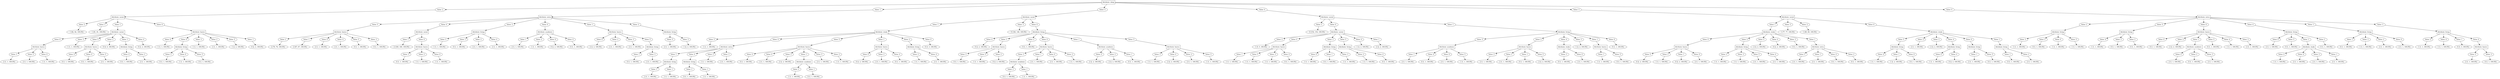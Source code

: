 digraph {
	graph [rankdir=TB]
	4490405840 [label="Attribute: sleep" fillcolor=white shape=rectangle style=filled]
	"\"4490405840_2\"" [label="Value: 2" fillcolor=white shape=oval style=filled]
	4490405840 -> "\"4490405840_2\""
	"\"4490405840_2\"" -> 4491620496
	4491620496 [label="Attribute: social" fillcolor=white shape=rectangle style=filled]
	"\"4491620496_2\"" [label="Value: 2" fillcolor=white shape=oval style=filled]
	4491620496 -> "\"4491620496_2\""
	"\"4491620496_2\"" -> 4491160848
	4491160848 [label="1 (82, 82, 100.0%)" fillcolor=white shape=oval style=filled]
	"\"4491620496_3\"" [label="Value: 3" fillcolor=white shape=oval style=filled]
	4491620496 -> "\"4491620496_3\""
	"\"4491620496_3\"" -> 4491154512
	4491154512 [label="1 (81, 81, 100.0%)" fillcolor=white shape=oval style=filled]
	"\"4491620496_1\"" [label="Value: 1" fillcolor=white shape=oval style=filled]
	4491620496 -> "\"4491620496_1\""
	"\"4491620496_1\"" -> 4491159440
	4491159440 [label="Attribute: career" fillcolor=white shape=rectangle style=filled]
	"\"4491159440_0\"" [label="Value: 0" fillcolor=white shape=oval style=filled]
	4491159440 -> "\"4491159440_0\""
	"\"4491159440_0\"" -> 4491165520
	4491165520 [label="Attribute: basics" fillcolor=white shape=rectangle style=filled]
	"\"4491165520_3\"" [label="Value: 3" fillcolor=white shape=oval style=filled]
	4491165520 -> "\"4491165520_3\""
	"\"4491165520_3\"" -> 4491162384
	4491162384 [label="2 (1, 1, 100.0%)" fillcolor=white shape=oval style=filled]
	"\"4491165520_5\"" [label="Value: 5" fillcolor=white shape=oval style=filled]
	4491165520 -> "\"4491165520_5\""
	"\"4491165520_5\"" -> 4491163600
	4491163600 [label="2 (1, 1, 100.0%)" fillcolor=white shape=oval style=filled]
	"\"4491165520_0\"" [label="Value: 0" fillcolor=white shape=oval style=filled]
	4491165520 -> "\"4491165520_0\""
	"\"4491165520_0\"" -> 4491152784
	4491152784 [label="1 (1, 1, 100.0%)" fillcolor=white shape=oval style=filled]
	"\"4491159440_3\"" [label="Value: 3" fillcolor=white shape=oval style=filled]
	4491159440 -> "\"4491159440_3\""
	"\"4491159440_3\"" -> 4491158736
	4491158736 [label="1 (1, 1, 100.0%)" fillcolor=white shape=oval style=filled]
	"\"4491159440_5\"" [label="Value: 5" fillcolor=white shape=oval style=filled]
	4491159440 -> "\"4491159440_5\""
	"\"4491159440_5\"" -> 4491156560
	4491156560 [label="Attribute: basics" fillcolor=white shape=rectangle style=filled]
	"\"4491156560_4\"" [label="Value: 4" fillcolor=white shape=oval style=filled]
	4491156560 -> "\"4491156560_4\""
	"\"4491156560_4\"" -> 4491149392
	4491149392 [label="0 (1, 1, 100.0%)" fillcolor=white shape=oval style=filled]
	"\"4491156560_0\"" [label="Value: 0" fillcolor=white shape=oval style=filled]
	4491156560 -> "\"4491156560_0\""
	"\"4491156560_0\"" -> 4491158160
	4491158160 [label="0 (1, 1, 100.0%)" fillcolor=white shape=oval style=filled]
	"\"4491156560_5\"" [label="Value: 5" fillcolor=white shape=oval style=filled]
	4491156560 -> "\"4491156560_5\""
	"\"4491156560_5\"" -> 4491164432
	4491164432 [label="2 (1, 1, 100.0%)" fillcolor=white shape=oval style=filled]
	"\"4491159440_2\"" [label="Value: 2" fillcolor=white shape=oval style=filled]
	4491159440 -> "\"4491159440_2\""
	"\"4491159440_2\"" -> 4491155536
	4491155536 [label="0 (4, 4, 100.0%)" fillcolor=white shape=oval style=filled]
	"\"4491159440_1\"" [label="Value: 1" fillcolor=white shape=oval style=filled]
	4491159440 -> "\"4491159440_1\""
	"\"4491159440_1\"" -> 4491158608
	4491158608 [label="Attribute: living" fillcolor=white shape=rectangle style=filled]
	"\"4491158608_4\"" [label="Value: 4" fillcolor=white shape=oval style=filled]
	4491158608 -> "\"4491158608_4\""
	"\"4491158608_4\"" -> 4491149968
	4491149968 [label="0 (1, 1, 100.0%)" fillcolor=white shape=oval style=filled]
	"\"4491158608_2\"" [label="Value: 2" fillcolor=white shape=oval style=filled]
	4491158608 -> "\"4491158608_2\""
	"\"4491158608_2\"" -> 4491156496
	4491156496 [label="2 (1, 1, 100.0%)" fillcolor=white shape=oval style=filled]
	"\"4491159440_4\"" [label="Value: 4" fillcolor=white shape=oval style=filled]
	4491159440 -> "\"4491159440_4\""
	"\"4491159440_4\"" -> 4491162640
	4491162640 [label="0 (2, 2, 100.0%)" fillcolor=white shape=oval style=filled]
	"\"4491620496_0\"" [label="Value: 0" fillcolor=white shape=oval style=filled]
	4491620496 -> "\"4491620496_0\""
	"\"4491620496_0\"" -> 4491151440
	4491151440 [label="Attribute: basics" fillcolor=white shape=rectangle style=filled]
	"\"4491151440_4\"" [label="Value: 4" fillcolor=white shape=oval style=filled]
	4491151440 -> "\"4491151440_4\""
	"\"4491151440_4\"" -> 4491151312
	4491151312 [label="1 (1, 1, 100.0%)" fillcolor=white shape=oval style=filled]
	"\"4491151440_0\"" [label="Value: 0" fillcolor=white shape=oval style=filled]
	4491151440 -> "\"4491151440_0\""
	"\"4491151440_0\"" -> 4491160464
	4491160464 [label="Attribute: living" fillcolor=white shape=rectangle style=filled]
	"\"4491160464_3\"" [label="Value: 3" fillcolor=white shape=oval style=filled]
	4491160464 -> "\"4491160464_3\""
	"\"4491160464_3\"" -> 4491157840
	4491157840 [label="0 (1, 1, 100.0%)" fillcolor=white shape=oval style=filled]
	"\"4491160464_0\"" [label="Value: 0" fillcolor=white shape=oval style=filled]
	4491160464 -> "\"4491160464_0\""
	"\"4491160464_0\"" -> 4491162960
	4491162960 [label="1 (1, 1, 100.0%)" fillcolor=white shape=oval style=filled]
	"\"4491160464_5\"" [label="Value: 5" fillcolor=white shape=oval style=filled]
	4491160464 -> "\"4491160464_5\""
	"\"4491160464_5\"" -> 4491159504
	4491159504 [label="0 (1, 1, 100.0%)" fillcolor=white shape=oval style=filled]
	"\"4491151440_3\"" [label="Value: 3" fillcolor=white shape=oval style=filled]
	4491151440 -> "\"4491151440_3\""
	"\"4491151440_3\"" -> 4491159824
	4491159824 [label="1 (1, 1, 100.0%)" fillcolor=white shape=oval style=filled]
	"\"4491151440_2\"" [label="Value: 2" fillcolor=white shape=oval style=filled]
	4491151440 -> "\"4491151440_2\""
	"\"4491151440_2\"" -> 4491162768
	4491162768 [label="2 (1, 1, 100.0%)" fillcolor=white shape=oval style=filled]
	"\"4491151440_5\"" [label="Value: 5" fillcolor=white shape=oval style=filled]
	4491151440 -> "\"4491151440_5\""
	"\"4491151440_5\"" -> 4491149776
	4491149776 [label="1 (2, 2, 100.0%)" fillcolor=white shape=oval style=filled]
	"\"4491151440_1\"" [label="Value: 1" fillcolor=white shape=oval style=filled]
	4491151440 -> "\"4491151440_1\""
	"\"4491151440_1\"" -> 4491154832
	4491154832 [label="0 (2, 2, 100.0%)" fillcolor=white shape=oval style=filled]
	"\"4490405840_1\"" [label="Value: 1" fillcolor=white shape=oval style=filled]
	4490405840 -> "\"4490405840_1\""
	"\"4490405840_1\"" -> 4491159056
	4491159056 [label="Attribute: extra" fillcolor=white shape=rectangle style=filled]
	"\"4491159056_5\"" [label="Value: 5" fillcolor=white shape=oval style=filled]
	4491159056 -> "\"4491159056_5\""
	"\"4491159056_5\"" -> 4492020304
	4492020304 [label="Attribute: basics" fillcolor=white shape=rectangle style=filled]
	"\"4492020304_2\"" [label="Value: 2" fillcolor=white shape=oval style=filled]
	4492020304 -> "\"4492020304_2\""
	"\"4492020304_2\"" -> 4492023056
	4492023056 [label="2 (76, 76, 100.0%)" fillcolor=white shape=oval style=filled]
	"\"4492020304_1\"" [label="Value: 1" fillcolor=white shape=oval style=filled]
	4492020304 -> "\"4492020304_1\""
	"\"4492020304_1\"" -> 4492020752
	4492020752 [label="2 (67, 67, 100.0%)" fillcolor=white shape=oval style=filled]
	"\"4492020304_0\"" [label="Value: 0" fillcolor=white shape=oval style=filled]
	4492020304 -> "\"4492020304_0\""
	"\"4492020304_0\"" -> 4492029520
	4492029520 [label="2 (1, 1, 100.0%)" fillcolor=white shape=oval style=filled]
	"\"4492020304_4\"" [label="Value: 4" fillcolor=white shape=oval style=filled]
	4492020304 -> "\"4492020304_4\""
	"\"4492020304_4\"" -> 4492032720
	4492032720 [label="2 (1, 1, 100.0%)" fillcolor=white shape=oval style=filled]
	"\"4492020304_5\"" [label="Value: 5" fillcolor=white shape=oval style=filled]
	4492020304 -> "\"4492020304_5\""
	"\"4492020304_5\"" -> 4492026576
	4492026576 [label="0 (1, 1, 100.0%)" fillcolor=white shape=oval style=filled]
	"\"4492020304_3\"" [label="Value: 3" fillcolor=white shape=oval style=filled]
	4492020304 -> "\"4492020304_3\""
	"\"4492020304_3\"" -> 4492018064
	4492018064 [label="0 (1, 1, 100.0%)" fillcolor=white shape=oval style=filled]
	"\"4491159056_4\"" [label="Value: 4" fillcolor=white shape=oval style=filled]
	4491159056 -> "\"4491159056_4\""
	"\"4491159056_4\"" -> 4489958288
	4489958288 [label="Attribute: social" fillcolor=white shape=rectangle style=filled]
	"\"4489958288_1\"" [label="Value: 1" fillcolor=white shape=oval style=filled]
	4489958288 -> "\"4489958288_1\""
	"\"4489958288_1\"" -> 4489964432
	4489964432 [label="2 (160, 160, 100.0%)" fillcolor=white shape=oval style=filled]
	"\"4489958288_0\"" [label="Value: 0" fillcolor=white shape=oval style=filled]
	4489958288 -> "\"4489958288_0\""
	"\"4489958288_0\"" -> 4489966800
	4489966800 [label="Attribute: basics" fillcolor=white shape=rectangle style=filled]
	"\"4489966800_3\"" [label="Value: 3" fillcolor=white shape=oval style=filled]
	4489966800 -> "\"4489966800_3\""
	"\"4489966800_3\"" -> 4489968080
	4489968080 [label="0 (1, 1, 100.0%)" fillcolor=white shape=oval style=filled]
	"\"4489966800_2\"" [label="Value: 2" fillcolor=white shape=oval style=filled]
	4489966800 -> "\"4489966800_2\""
	"\"4489966800_2\"" -> 4489954576
	4489954576 [label="1 (1, 1, 100.0%)" fillcolor=white shape=oval style=filled]
	"\"4489966800_0\"" [label="Value: 0" fillcolor=white shape=oval style=filled]
	4489966800 -> "\"4489966800_0\""
	"\"4489966800_0\"" -> 4489965520
	4489965520 [label="1 (1, 1, 100.0%)" fillcolor=white shape=oval style=filled]
	"\"4491159056_3\"" [label="Value: 3" fillcolor=white shape=oval style=filled]
	4491159056 -> "\"4491159056_3\""
	"\"4491159056_3\"" -> 4491153296
	4491153296 [label="Attribute: living" fillcolor=white shape=rectangle style=filled]
	"\"4491153296_5\"" [label="Value: 5" fillcolor=white shape=oval style=filled]
	4491153296 -> "\"4491153296_5\""
	"\"4491153296_5\"" -> 4491150736
	4491150736 [label="1 (1, 1, 100.0%)" fillcolor=white shape=oval style=filled]
	"\"4491153296_1\"" [label="Value: 1" fillcolor=white shape=oval style=filled]
	4491153296 -> "\"4491153296_1\""
	"\"4491153296_1\"" -> 4491156304
	4491156304 [label="0 (1, 1, 100.0%)" fillcolor=white shape=oval style=filled]
	"\"4491153296_2\"" [label="Value: 2" fillcolor=white shape=oval style=filled]
	4491153296 -> "\"4491153296_2\""
	"\"4491153296_2\"" -> 4491157968
	4491157968 [label="2 (1, 1, 100.0%)" fillcolor=white shape=oval style=filled]
	"\"4491153296_4\"" [label="Value: 4" fillcolor=white shape=oval style=filled]
	4491153296 -> "\"4491153296_4\""
	"\"4491153296_4\"" -> 4491162512
	4491162512 [label="2 (1, 1, 100.0%)" fillcolor=white shape=oval style=filled]
	"\"4491159056_0\"" [label="Value: 0" fillcolor=white shape=oval style=filled]
	4491159056 -> "\"4491159056_0\""
	"\"4491159056_0\"" -> 4491158480
	4491158480 [label="Attribute: academic" fillcolor=white shape=rectangle style=filled]
	"\"4491158480_1\"" [label="Value: 1" fillcolor=white shape=oval style=filled]
	4491158480 -> "\"4491158480_1\""
	"\"4491158480_1\"" -> 4491154704
	4491154704 [label="2 (1, 1, 100.0%)" fillcolor=white shape=oval style=filled]
	"\"4491158480_2\"" [label="Value: 2" fillcolor=white shape=oval style=filled]
	4491158480 -> "\"4491158480_2\""
	"\"4491158480_2\"" -> 4491152080
	4491152080 [label="1 (1, 1, 100.0%)" fillcolor=white shape=oval style=filled]
	"\"4491158480_0\"" [label="Value: 0" fillcolor=white shape=oval style=filled]
	4491158480 -> "\"4491158480_0\""
	"\"4491158480_0\"" -> 4491165072
	4491165072 [label="0 (2, 2, 100.0%)" fillcolor=white shape=oval style=filled]
	"\"4491158480_4\"" [label="Value: 4" fillcolor=white shape=oval style=filled]
	4491158480 -> "\"4491158480_4\""
	"\"4491158480_4\"" -> 4491163984
	4491163984 [label="0 (1, 1, 100.0%)" fillcolor=white shape=oval style=filled]
	"\"4491159056_1\"" [label="Value: 1" fillcolor=white shape=oval style=filled]
	4491159056 -> "\"4491159056_1\""
	"\"4491159056_1\"" -> 4491163408
	4491163408 [label="Attribute: basics" fillcolor=white shape=rectangle style=filled]
	"\"4491163408_0\"" [label="Value: 0" fillcolor=white shape=oval style=filled]
	4491163408 -> "\"4491163408_0\""
	"\"4491163408_0\"" -> 4491160720
	4491160720 [label="2 (2, 2, 100.0%)" fillcolor=white shape=oval style=filled]
	"\"4491163408_2\"" [label="Value: 2" fillcolor=white shape=oval style=filled]
	4491163408 -> "\"4491163408_2\""
	"\"4491163408_2\"" -> 4491156944
	4491156944 [label="2 (1, 1, 100.0%)" fillcolor=white shape=oval style=filled]
	"\"4491163408_3\"" [label="Value: 3" fillcolor=white shape=oval style=filled]
	4491163408 -> "\"4491163408_3\""
	"\"4491163408_3\"" -> 4491151952
	4491151952 [label="2 (1, 1, 100.0%)" fillcolor=white shape=oval style=filled]
	"\"4491163408_5\"" [label="Value: 5" fillcolor=white shape=oval style=filled]
	4491163408 -> "\"4491163408_5\""
	"\"4491163408_5\"" -> 4491153808
	4491153808 [label="Attribute: living" fillcolor=white shape=rectangle style=filled]
	"\"4491153808_1\"" [label="Value: 1" fillcolor=white shape=oval style=filled]
	4491153808 -> "\"4491153808_1\""
	"\"4491153808_1\"" -> 4491157712
	4491157712 [label="0 (1, 1, 100.0%)" fillcolor=white shape=oval style=filled]
	"\"4491153808_3\"" [label="Value: 3" fillcolor=white shape=oval style=filled]
	4491153808 -> "\"4491153808_3\""
	"\"4491153808_3\"" -> 4491162896
	4491162896 [label="2 (1, 1, 100.0%)" fillcolor=white shape=oval style=filled]
	"\"4491159056_2\"" [label="Value: 2" fillcolor=white shape=oval style=filled]
	4491159056 -> "\"4491159056_2\""
	"\"4491159056_2\"" -> 4491151248
	4491151248 [label="Attribute: living" fillcolor=white shape=rectangle style=filled]
	"\"4491151248_5\"" [label="Value: 5" fillcolor=white shape=oval style=filled]
	4491151248 -> "\"4491151248_5\""
	"\"4491151248_5\"" -> 4491159696
	4491159696 [label="2 (1, 1, 100.0%)" fillcolor=white shape=oval style=filled]
	"\"4491151248_3\"" [label="Value: 3" fillcolor=white shape=oval style=filled]
	4491151248 -> "\"4491151248_3\""
	"\"4491151248_3\"" -> 4491162256
	4491162256 [label="1 (2, 2, 100.0%)" fillcolor=white shape=oval style=filled]
	"\"4490405840_5\"" [label="Value: 5" fillcolor=white shape=oval style=filled]
	4490405840 -> "\"4490405840_5\""
	"\"4490405840_5\"" -> 4489874960
	4489874960 [label="Attribute: social" fillcolor=white shape=rectangle style=filled]
	"\"4489874960_1\"" [label="Value: 1" fillcolor=white shape=oval style=filled]
	4489874960 -> "\"4489874960_1\""
	"\"4489874960_1\"" -> 4489875792
	4489875792 [label="Attribute: study" fillcolor=white shape=rectangle style=filled]
	"\"4489875792_3\"" [label="Value: 3" fillcolor=white shape=oval style=filled]
	4489875792 -> "\"4489875792_3\""
	"\"4489875792_3\"" -> 4489874896
	4489874896 [label="1 (1, 1, 100.0%)" fillcolor=white shape=oval style=filled]
	"\"4489875792_4\"" [label="Value: 4" fillcolor=white shape=oval style=filled]
	4489875792 -> "\"4489875792_4\""
	"\"4489875792_4\"" -> 4489881488
	4489881488 [label="Attribute: extra" fillcolor=white shape=rectangle style=filled]
	"\"4489881488_1\"" [label="Value: 1" fillcolor=white shape=oval style=filled]
	4489881488 -> "\"4489881488_1\""
	"\"4489881488_1\"" -> 4491609232
	4491609232 [label="Attribute: living" fillcolor=white shape=rectangle style=filled]
	"\"4491609232_3\"" [label="Value: 3" fillcolor=white shape=oval style=filled]
	4491609232 -> "\"4491609232_3\""
	"\"4491609232_3\"" -> 4489886352
	4489886352 [label="2 (1, 1, 100.0%)" fillcolor=white shape=oval style=filled]
	"\"4491609232_1\"" [label="Value: 1" fillcolor=white shape=oval style=filled]
	4491609232 -> "\"4491609232_1\""
	"\"4491609232_1\"" -> 4491613904
	4491613904 [label="1 (1, 1, 100.0%)" fillcolor=white shape=oval style=filled]
	"\"4489881488_4\"" [label="Value: 4" fillcolor=white shape=oval style=filled]
	4489881488 -> "\"4489881488_4\""
	"\"4489881488_4\"" -> 4491624400
	4491624400 [label="Attribute: living" fillcolor=white shape=rectangle style=filled]
	"\"4491624400_3\"" [label="Value: 3" fillcolor=white shape=oval style=filled]
	4491624400 -> "\"4491624400_3\""
	"\"4491624400_3\"" -> 4491614288
	4491614288 [label="0 (1, 1, 100.0%)" fillcolor=white shape=oval style=filled]
	"\"4491624400_1\"" [label="Value: 1" fillcolor=white shape=oval style=filled]
	4491624400 -> "\"4491624400_1\""
	"\"4491624400_1\"" -> 4491613968
	4491613968 [label="1 (1, 1, 100.0%)" fillcolor=white shape=oval style=filled]
	"\"4489881488_2\"" [label="Value: 2" fillcolor=white shape=oval style=filled]
	4489881488 -> "\"4489881488_2\""
	"\"4489881488_2\"" -> 4489875344
	4489875344 [label="1 (1, 1, 100.0%)" fillcolor=white shape=oval style=filled]
	"\"4489881488_3\"" [label="Value: 3" fillcolor=white shape=oval style=filled]
	4489881488 -> "\"4489881488_3\""
	"\"4489881488_3\"" -> 4489883984
	4489883984 [label="2 (1, 1, 100.0%)" fillcolor=white shape=oval style=filled]
	"\"4489875792_5\"" [label="Value: 5" fillcolor=white shape=oval style=filled]
	4489875792 -> "\"4489875792_5\""
	"\"4489875792_5\"" -> 4491618512
	4491618512 [label="Attribute: basics" fillcolor=white shape=rectangle style=filled]
	"\"4491618512_4\"" [label="Value: 4" fillcolor=white shape=oval style=filled]
	4491618512 -> "\"4491618512_4\""
	"\"4491618512_4\"" -> 4491610064
	4491610064 [label="0 (1, 1, 100.0%)" fillcolor=white shape=oval style=filled]
	"\"4491618512_0\"" [label="Value: 0" fillcolor=white shape=oval style=filled]
	4491618512 -> "\"4491618512_0\""
	"\"4491618512_0\"" -> 4491618896
	4491618896 [label="2 (1, 1, 100.0%)" fillcolor=white shape=oval style=filled]
	"\"4491618512_3\"" [label="Value: 3" fillcolor=white shape=oval style=filled]
	4491618512 -> "\"4491618512_3\""
	"\"4491618512_3\"" -> 4491610192
	4491610192 [label="2 (2, 2, 100.0%)" fillcolor=white shape=oval style=filled]
	"\"4491618512_1\"" [label="Value: 1" fillcolor=white shape=oval style=filled]
	4491618512 -> "\"4491618512_1\""
	"\"4491618512_1\"" -> 4491611216
	4491611216 [label="Attribute: academic" fillcolor=white shape=rectangle style=filled]
	"\"4491611216_5\"" [label="Value: 5" fillcolor=white shape=oval style=filled]
	4491611216 -> "\"4491611216_5\""
	"\"4491611216_5\"" -> 4491619408
	4491619408 [label="1 (1, 1, 100.0%)" fillcolor=white shape=oval style=filled]
	"\"4491611216_1\"" [label="Value: 1" fillcolor=white shape=oval style=filled]
	4491611216 -> "\"4491611216_1\""
	"\"4491611216_1\"" -> 4491618576
	4491618576 [label="0 (1, 1, 100.0%)" fillcolor=white shape=oval style=filled]
	"\"4491618512_5\"" [label="Value: 5" fillcolor=white shape=oval style=filled]
	4491618512 -> "\"4491618512_5\""
	"\"4491618512_5\"" -> 4491616592
	4491616592 [label="2 (1, 1, 100.0%)" fillcolor=white shape=oval style=filled]
	"\"4491618512_2\"" [label="Value: 2" fillcolor=white shape=oval style=filled]
	4491618512 -> "\"4491618512_2\""
	"\"4491618512_2\"" -> 4491617552
	4491617552 [label="1 (1, 1, 100.0%)" fillcolor=white shape=oval style=filled]
	"\"4489875792_1\"" [label="Value: 1" fillcolor=white shape=oval style=filled]
	4489875792 -> "\"4489875792_1\""
	"\"4489875792_1\"" -> 4491615120
	4491615120 [label="Attribute: basics" fillcolor=white shape=rectangle style=filled]
	"\"4491615120_0\"" [label="Value: 0" fillcolor=white shape=oval style=filled]
	4491615120 -> "\"4491615120_0\""
	"\"4491615120_0\"" -> 4489876752
	4489876752 [label="0 (2, 2, 100.0%)" fillcolor=white shape=oval style=filled]
	"\"4491615120_2\"" [label="Value: 2" fillcolor=white shape=oval style=filled]
	4491615120 -> "\"4491615120_2\""
	"\"4491615120_2\"" -> 4491612432
	4491612432 [label="2 (1, 1, 100.0%)" fillcolor=white shape=oval style=filled]
	"\"4491615120_4\"" [label="Value: 4" fillcolor=white shape=oval style=filled]
	4491615120 -> "\"4491615120_4\""
	"\"4491615120_4\"" -> 4491608272
	4491608272 [label="0 (1, 1, 100.0%)" fillcolor=white shape=oval style=filled]
	"\"4489875792_2\"" [label="Value: 2" fillcolor=white shape=oval style=filled]
	4489875792 -> "\"4489875792_2\""
	"\"4489875792_2\"" -> 4491614160
	4491614160 [label="Attribute: living" fillcolor=white shape=rectangle style=filled]
	"\"4491614160_2\"" [label="Value: 2" fillcolor=white shape=oval style=filled]
	4491614160 -> "\"4491614160_2\""
	"\"4491614160_2\"" -> 4489875152
	4489875152 [label="1 (1, 1, 100.0%)" fillcolor=white shape=oval style=filled]
	"\"4491614160_4\"" [label="Value: 4" fillcolor=white shape=oval style=filled]
	4491614160 -> "\"4491614160_4\""
	"\"4491614160_4\"" -> 4489872080
	4489872080 [label="2 (1, 1, 100.0%)" fillcolor=white shape=oval style=filled]
	"\"4489875792_0\"" [label="Value: 0" fillcolor=white shape=oval style=filled]
	4489875792 -> "\"4489875792_0\""
	"\"4489875792_0\"" -> 4489874256
	4489874256 [label="0 (3, 3, 100.0%)" fillcolor=white shape=oval style=filled]
	"\"4489874960_3\"" [label="Value: 3" fillcolor=white shape=oval style=filled]
	4489874960 -> "\"4489874960_3\""
	"\"4489874960_3\"" -> 4491161424
	4491161424 [label="0 (146, 146, 100.0%)" fillcolor=white shape=oval style=filled]
	"\"4489874960_0\"" [label="Value: 0" fillcolor=white shape=oval style=filled]
	4489874960 -> "\"4489874960_0\""
	"\"4489874960_0\"" -> 4489881104
	4489881104 [label="Attribute: living" fillcolor=white shape=rectangle style=filled]
	"\"4489881104_4\"" [label="Value: 4" fillcolor=white shape=oval style=filled]
	4489881104 -> "\"4489881104_4\""
	"\"4489881104_4\"" -> 4489874384
	4489874384 [label="0 (2, 2, 100.0%)" fillcolor=white shape=oval style=filled]
	"\"4489881104_3\"" [label="Value: 3" fillcolor=white shape=oval style=filled]
	4489881104 -> "\"4489881104_3\""
	"\"4489881104_3\"" -> 4489880016
	4489880016 [label="Attribute: basics" fillcolor=white shape=rectangle style=filled]
	"\"4489880016_3\"" [label="Value: 3" fillcolor=white shape=oval style=filled]
	4489880016 -> "\"4489880016_3\""
	"\"4489880016_3\"" -> 4489881296
	4489881296 [label="0 (1, 1, 100.0%)" fillcolor=white shape=oval style=filled]
	"\"4489880016_5\"" [label="Value: 5" fillcolor=white shape=oval style=filled]
	4489880016 -> "\"4489880016_5\""
	"\"4489880016_5\"" -> 4489879440
	4489879440 [label="1 (1, 1, 100.0%)" fillcolor=white shape=oval style=filled]
	"\"4489880016_2\"" [label="Value: 2" fillcolor=white shape=oval style=filled]
	4489880016 -> "\"4489880016_2\""
	"\"4489880016_2\"" -> 4489878736
	4489878736 [label="0 (2, 2, 100.0%)" fillcolor=white shape=oval style=filled]
	"\"4489881104_2\"" [label="Value: 2" fillcolor=white shape=oval style=filled]
	4489881104 -> "\"4489881104_2\""
	"\"4489881104_2\"" -> 4489875024
	4489875024 [label="0 (1, 1, 100.0%)" fillcolor=white shape=oval style=filled]
	"\"4489881104_0\"" [label="Value: 0" fillcolor=white shape=oval style=filled]
	4489881104 -> "\"4489881104_0\""
	"\"4489881104_0\"" -> 4491615568
	4491615568 [label="Attribute: basics" fillcolor=white shape=rectangle style=filled]
	"\"4491615568_3\"" [label="Value: 3" fillcolor=white shape=oval style=filled]
	4491615568 -> "\"4491615568_3\""
	"\"4491615568_3\"" -> 4491608720
	4491608720 [label="Attribute: academic" fillcolor=white shape=rectangle style=filled]
	"\"4491608720_5\"" [label="Value: 5" fillcolor=white shape=oval style=filled]
	4491608720 -> "\"4491608720_5\""
	"\"4491608720_5\"" -> 4491622544
	4491622544 [label="0 (1, 1, 100.0%)" fillcolor=white shape=oval style=filled]
	"\"4491608720_1\"" [label="Value: 1" fillcolor=white shape=oval style=filled]
	4491608720 -> "\"4491608720_1\""
	"\"4491608720_1\"" -> 4491612944
	4491612944 [label="1 (1, 1, 100.0%)" fillcolor=white shape=oval style=filled]
	"\"4491615568_1\"" [label="Value: 1" fillcolor=white shape=oval style=filled]
	4491615568 -> "\"4491615568_1\""
	"\"4491615568_1\"" -> 4491623440
	4491623440 [label="2 (1, 1, 100.0%)" fillcolor=white shape=oval style=filled]
	"\"4491615568_0\"" [label="Value: 0" fillcolor=white shape=oval style=filled]
	4491615568 -> "\"4491615568_0\""
	"\"4491615568_0\"" -> 4491610448
	4491610448 [label="2 (1, 1, 100.0%)" fillcolor=white shape=oval style=filled]
	"\"4491615568_2\"" [label="Value: 2" fillcolor=white shape=oval style=filled]
	4491615568 -> "\"4491615568_2\""
	"\"4491615568_2\"" -> 4491622096
	4491622096 [label="1 (1, 1, 100.0%)" fillcolor=white shape=oval style=filled]
	"\"4489881104_1\"" [label="Value: 1" fillcolor=white shape=oval style=filled]
	4489881104 -> "\"4489881104_1\""
	"\"4489881104_1\"" -> 4491621840
	4491621840 [label="Attribute: academic" fillcolor=white shape=rectangle style=filled]
	"\"4491621840_5\"" [label="Value: 5" fillcolor=white shape=oval style=filled]
	4491621840 -> "\"4491621840_5\""
	"\"4491621840_5\"" -> 4491620368
	4491620368 [label="2 (2, 2, 100.0%)" fillcolor=white shape=oval style=filled]
	"\"4491621840_2\"" [label="Value: 2" fillcolor=white shape=oval style=filled]
	4491621840 -> "\"4491621840_2\""
	"\"4491621840_2\"" -> 4491616016
	4491616016 [label="2 (2, 2, 100.0%)" fillcolor=white shape=oval style=filled]
	"\"4491621840_1\"" [label="Value: 1" fillcolor=white shape=oval style=filled]
	4491621840 -> "\"4491621840_1\""
	"\"4491621840_1\"" -> 4491622224
	4491622224 [label="0 (1, 1, 100.0%)" fillcolor=white shape=oval style=filled]
	"\"4489881104_5\"" [label="Value: 5" fillcolor=white shape=oval style=filled]
	4489881104 -> "\"4489881104_5\""
	"\"4489881104_5\"" -> 4491613328
	4491613328 [label="Attribute: basics" fillcolor=white shape=rectangle style=filled]
	"\"4491613328_3\"" [label="Value: 3" fillcolor=white shape=oval style=filled]
	4491613328 -> "\"4491613328_3\""
	"\"4491613328_3\"" -> 4491614928
	4491614928 [label="1 (1, 1, 100.0%)" fillcolor=white shape=oval style=filled]
	"\"4491613328_4\"" [label="Value: 4" fillcolor=white shape=oval style=filled]
	4491613328 -> "\"4491613328_4\""
	"\"4491613328_4\"" -> 4491608912
	4491608912 [label="2 (2, 2, 100.0%)" fillcolor=white shape=oval style=filled]
	"\"4491613328_2\"" [label="Value: 2" fillcolor=white shape=oval style=filled]
	4491613328 -> "\"4491613328_2\""
	"\"4491613328_2\"" -> 4491618000
	4491618000 [label="2 (1, 1, 100.0%)" fillcolor=white shape=oval style=filled]
	"\"4491613328_5\"" [label="Value: 5" fillcolor=white shape=oval style=filled]
	4491613328 -> "\"4491613328_5\""
	"\"4491613328_5\"" -> 4491614800
	4491614800 [label="1 (1, 1, 100.0%)" fillcolor=white shape=oval style=filled]
	"\"4490405840_4\"" [label="Value: 4" fillcolor=white shape=oval style=filled]
	4490405840 -> "\"4490405840_4\""
	"\"4490405840_4\"" -> 4491152976
	4491152976 [label="Attribute: social" fillcolor=white shape=rectangle style=filled]
	"\"4491152976_3\"" [label="Value: 3" fillcolor=white shape=oval style=filled]
	4491152976 -> "\"4491152976_3\""
	"\"4491152976_3\"" -> 4491152016
	4491152016 [label="0 (154, 154, 100.0%)" fillcolor=white shape=oval style=filled]
	"\"4491152976_0\"" [label="Value: 0" fillcolor=white shape=oval style=filled]
	4491152976 -> "\"4491152976_0\""
	"\"4491152976_0\"" -> 4491369296
	4491369296 [label="Attribute: career" fillcolor=white shape=rectangle style=filled]
	"\"4491369296_2\"" [label="Value: 2" fillcolor=white shape=oval style=filled]
	4491369296 -> "\"4491369296_2\""
	"\"4491369296_2\"" -> 4491362704
	4491362704 [label="1 (5, 5, 100.0%)" fillcolor=white shape=oval style=filled]
	"\"4491369296_0\"" [label="Value: 0" fillcolor=white shape=oval style=filled]
	4491369296 -> "\"4491369296_0\""
	"\"4491369296_0\"" -> 4491365712
	4491365712 [label="Attribute: basics" fillcolor=white shape=rectangle style=filled]
	"\"4491365712_1\"" [label="Value: 1" fillcolor=white shape=oval style=filled]
	4491365712 -> "\"4491365712_1\""
	"\"4491365712_1\"" -> 4491376656
	4491376656 [label="1 (1, 1, 100.0%)" fillcolor=white shape=oval style=filled]
	"\"4491365712_5\"" [label="Value: 5" fillcolor=white shape=oval style=filled]
	4491365712 -> "\"4491365712_5\""
	"\"4491365712_5\"" -> 4491363536
	4491363536 [label="1 (1, 1, 100.0%)" fillcolor=white shape=oval style=filled]
	"\"4491365712_3\"" [label="Value: 3" fillcolor=white shape=oval style=filled]
	4491365712 -> "\"4491365712_3\""
	"\"4491365712_3\"" -> 4491376784
	4491376784 [label="1 (1, 1, 100.0%)" fillcolor=white shape=oval style=filled]
	"\"4491365712_4\"" [label="Value: 4" fillcolor=white shape=oval style=filled]
	4491365712 -> "\"4491365712_4\""
	"\"4491365712_4\"" -> 4491363216
	4491363216 [label="0 (1, 1, 100.0%)" fillcolor=white shape=oval style=filled]
	"\"4491369296_3\"" [label="Value: 3" fillcolor=white shape=oval style=filled]
	4491369296 -> "\"4491369296_3\""
	"\"4491369296_3\"" -> 4491374096
	4491374096 [label="Attribute: living" fillcolor=white shape=rectangle style=filled]
	"\"4491374096_0\"" [label="Value: 0" fillcolor=white shape=oval style=filled]
	4491374096 -> "\"4491374096_0\""
	"\"4491374096_0\"" -> 4491363024
	4491363024 [label="1 (1, 1, 100.0%)" fillcolor=white shape=oval style=filled]
	"\"4491374096_1\"" [label="Value: 1" fillcolor=white shape=oval style=filled]
	4491374096 -> "\"4491374096_1\""
	"\"4491374096_1\"" -> 4491375248
	4491375248 [label="0 (1, 1, 100.0%)" fillcolor=white shape=oval style=filled]
	"\"4491374096_3\"" [label="Value: 3" fillcolor=white shape=oval style=filled]
	4491374096 -> "\"4491374096_3\""
	"\"4491374096_3\"" -> 4491366736
	4491366736 [label="1 (1, 1, 100.0%)" fillcolor=white shape=oval style=filled]
	"\"4491369296_5\"" [label="Value: 5" fillcolor=white shape=oval style=filled]
	4491369296 -> "\"4491369296_5\""
	"\"4491369296_5\"" -> 4491371792
	4491371792 [label="Attribute: living" fillcolor=white shape=rectangle style=filled]
	"\"4491371792_2\"" [label="Value: 2" fillcolor=white shape=oval style=filled]
	4491371792 -> "\"4491371792_2\""
	"\"4491371792_2\"" -> 4491378320
	4491378320 [label="1 (1, 1, 100.0%)" fillcolor=white shape=oval style=filled]
	"\"4491371792_4\"" [label="Value: 4" fillcolor=white shape=oval style=filled]
	4491371792 -> "\"4491371792_4\""
	"\"4491371792_4\"" -> 4491365072
	4491365072 [label="0 (1, 1, 100.0%)" fillcolor=white shape=oval style=filled]
	"\"4491369296_4\"" [label="Value: 4" fillcolor=white shape=oval style=filled]
	4491369296 -> "\"4491369296_4\""
	"\"4491369296_4\"" -> 4491366480
	4491366480 [label="1 (2, 2, 100.0%)" fillcolor=white shape=oval style=filled]
	"\"4491369296_1\"" [label="Value: 1" fillcolor=white shape=oval style=filled]
	4491369296 -> "\"4491369296_1\""
	"\"4491369296_1\"" -> 4491365392
	4491365392 [label="2 (2, 2, 100.0%)" fillcolor=white shape=oval style=filled]
	"\"4491152976_1\"" [label="Value: 1" fillcolor=white shape=oval style=filled]
	4491152976 -> "\"4491152976_1\""
	"\"4491152976_1\"" -> 4491364240
	4491364240 [label="Attribute: living" fillcolor=white shape=rectangle style=filled]
	"\"4491364240_5\"" [label="Value: 5" fillcolor=white shape=oval style=filled]
	4491364240 -> "\"4491364240_5\""
	"\"4491364240_5\"" -> 4491366800
	4491366800 [label="Attribute: academic" fillcolor=white shape=rectangle style=filled]
	"\"4491366800_1\"" [label="Value: 1" fillcolor=white shape=oval style=filled]
	4491366800 -> "\"4491366800_1\""
	"\"4491366800_1\"" -> 4491370064
	4491370064 [label="2 (1, 1, 100.0%)" fillcolor=white shape=oval style=filled]
	"\"4491366800_4\"" [label="Value: 4" fillcolor=white shape=oval style=filled]
	4491366800 -> "\"4491366800_4\""
	"\"4491366800_4\"" -> 4491370256
	4491370256 [label="0 (1, 1, 100.0%)" fillcolor=white shape=oval style=filled]
	"\"4491366800_0\"" [label="Value: 0" fillcolor=white shape=oval style=filled]
	4491366800 -> "\"4491366800_0\""
	"\"4491366800_0\"" -> 4491372176
	4491372176 [label="2 (1, 1, 100.0%)" fillcolor=white shape=oval style=filled]
	"\"4491366800_5\"" [label="Value: 5" fillcolor=white shape=oval style=filled]
	4491366800 -> "\"4491366800_5\""
	"\"4491366800_5\"" -> 4491375632
	4491375632 [label="1 (1, 1, 100.0%)" fillcolor=white shape=oval style=filled]
	"\"4491364240_2\"" [label="Value: 2" fillcolor=white shape=oval style=filled]
	4491364240 -> "\"4491364240_2\""
	"\"4491364240_2\"" -> 4491363408
	4491363408 [label="Attribute: basics" fillcolor=white shape=rectangle style=filled]
	"\"4491363408_2\"" [label="Value: 2" fillcolor=white shape=oval style=filled]
	4491363408 -> "\"4491363408_2\""
	"\"4491363408_2\"" -> 4491366224
	4491366224 [label="2 (1, 1, 100.0%)" fillcolor=white shape=oval style=filled]
	"\"4491363408_3\"" [label="Value: 3" fillcolor=white shape=oval style=filled]
	4491363408 -> "\"4491363408_3\""
	"\"4491363408_3\"" -> 4491370384
	4491370384 [label="2 (1, 1, 100.0%)" fillcolor=white shape=oval style=filled]
	"\"4491363408_1\"" [label="Value: 1" fillcolor=white shape=oval style=filled]
	4491363408 -> "\"4491363408_1\""
	"\"4491363408_1\"" -> 4491363792
	4491363792 [label="0 (1, 1, 100.0%)" fillcolor=white shape=oval style=filled]
	"\"4491363408_5\"" [label="Value: 5" fillcolor=white shape=oval style=filled]
	4491363408 -> "\"4491363408_5\""
	"\"4491363408_5\"" -> 4491376912
	4491376912 [label="2 (2, 2, 100.0%)" fillcolor=white shape=oval style=filled]
	"\"4491364240_4\"" [label="Value: 4" fillcolor=white shape=oval style=filled]
	4491364240 -> "\"4491364240_4\""
	"\"4491364240_4\"" -> 4491364560
	4491364560 [label="Attribute: study" fillcolor=white shape=rectangle style=filled]
	"\"4491364560_3\"" [label="Value: 3" fillcolor=white shape=oval style=filled]
	4491364560 -> "\"4491364560_3\""
	"\"4491364560_3\"" -> 4491368016
	4491368016 [label="0 (1, 1, 100.0%)" fillcolor=white shape=oval style=filled]
	"\"4491364560_0\"" [label="Value: 0" fillcolor=white shape=oval style=filled]
	4491364560 -> "\"4491364560_0\""
	"\"4491364560_0\"" -> 4491378256
	4491378256 [label="2 (1, 1, 100.0%)" fillcolor=white shape=oval style=filled]
	"\"4491364240_3\"" [label="Value: 3" fillcolor=white shape=oval style=filled]
	4491364240 -> "\"4491364240_3\""
	"\"4491364240_3\"" -> 4491374480
	4491374480 [label="1 (2, 2, 100.0%)" fillcolor=white shape=oval style=filled]
	"\"4491364240_1\"" [label="Value: 1" fillcolor=white shape=oval style=filled]
	4491364240 -> "\"4491364240_1\""
	"\"4491364240_1\"" -> 4491373584
	4491373584 [label="Attribute: basics" fillcolor=white shape=rectangle style=filled]
	"\"4491373584_1\"" [label="Value: 1" fillcolor=white shape=oval style=filled]
	4491373584 -> "\"4491373584_1\""
	"\"4491373584_1\"" -> 4491369680
	4491369680 [label="1 (1, 1, 100.0%)" fillcolor=white shape=oval style=filled]
	"\"4491373584_5\"" [label="Value: 5" fillcolor=white shape=oval style=filled]
	4491373584 -> "\"4491373584_5\""
	"\"4491373584_5\"" -> 4491377296
	4491377296 [label="0 (1, 1, 100.0%)" fillcolor=white shape=oval style=filled]
	"\"4491364240_0\"" [label="Value: 0" fillcolor=white shape=oval style=filled]
	4491364240 -> "\"4491364240_0\""
	"\"4491364240_0\"" -> 4491367760
	4491367760 [label="0 (1, 1, 100.0%)" fillcolor=white shape=oval style=filled]
	"\"4490405840_3\"" [label="Value: 3" fillcolor=white shape=oval style=filled]
	4490405840 -> "\"4490405840_3\""
	"\"4490405840_3\"" -> 4489885008
	4489885008 [label="Attribute: social" fillcolor=white shape=rectangle style=filled]
	"\"4489885008_1\"" [label="Value: 1" fillcolor=white shape=oval style=filled]
	4489885008 -> "\"4489885008_1\""
	"\"4489885008_1\"" -> 4489885264
	4489885264 [label="Attribute: study" fillcolor=white shape=rectangle style=filled]
	"\"4489885264_0\"" [label="Value: 0" fillcolor=white shape=oval style=filled]
	4489885264 -> "\"4489885264_0\""
	"\"4489885264_0\"" -> 4489878032
	4489878032 [label="Attribute: basics" fillcolor=white shape=rectangle style=filled]
	"\"4489878032_5\"" [label="Value: 5" fillcolor=white shape=oval style=filled]
	4489878032 -> "\"4489878032_5\""
	"\"4489878032_5\"" -> 4489872272
	4489872272 [label="0 (2, 2, 100.0%)" fillcolor=white shape=oval style=filled]
	"\"4489878032_2\"" [label="Value: 2" fillcolor=white shape=oval style=filled]
	4489878032 -> "\"4489878032_2\""
	"\"4489878032_2\"" -> 4489874768
	4489874768 [label="1 (1, 1, 100.0%)" fillcolor=white shape=oval style=filled]
	"\"4489878032_1\"" [label="Value: 1" fillcolor=white shape=oval style=filled]
	4489878032 -> "\"4489878032_1\""
	"\"4489878032_1\"" -> 4489875408
	4489875408 [label="0 (2, 2, 100.0%)" fillcolor=white shape=oval style=filled]
	"\"4489878032_0\"" [label="Value: 0" fillcolor=white shape=oval style=filled]
	4489878032 -> "\"4489878032_0\""
	"\"4489878032_0\"" -> 4489880592
	4489880592 [label="2 (1, 1, 100.0%)" fillcolor=white shape=oval style=filled]
	"\"4489885264_2\"" [label="Value: 2" fillcolor=white shape=oval style=filled]
	4489885264 -> "\"4489885264_2\""
	"\"4489885264_2\"" -> 4489873680
	4489873680 [label="Attribute: living" fillcolor=white shape=rectangle style=filled]
	"\"4489873680_2\"" [label="Value: 2" fillcolor=white shape=oval style=filled]
	4489873680 -> "\"4489873680_2\""
	"\"4489873680_2\"" -> 4489878992
	4489878992 [label="1 (1, 1, 100.0%)" fillcolor=white shape=oval style=filled]
	"\"4489873680_3\"" [label="Value: 3" fillcolor=white shape=oval style=filled]
	4489873680 -> "\"4489873680_3\""
	"\"4489873680_3\"" -> 4489880848
	4489880848 [label="1 (1, 1, 100.0%)" fillcolor=white shape=oval style=filled]
	"\"4489873680_5\"" [label="Value: 5" fillcolor=white shape=oval style=filled]
	4489873680 -> "\"4489873680_5\""
	"\"4489873680_5\"" -> 4489882768
	4489882768 [label="2 (1, 1, 100.0%)" fillcolor=white shape=oval style=filled]
	"\"4489873680_4\"" [label="Value: 4" fillcolor=white shape=oval style=filled]
	4489873680 -> "\"4489873680_4\""
	"\"4489873680_4\"" -> 4489884304
	4489884304 [label="2 (1, 1, 100.0%)" fillcolor=white shape=oval style=filled]
	"\"4489885264_5\"" [label="Value: 5" fillcolor=white shape=oval style=filled]
	4489885264 -> "\"4489885264_5\""
	"\"4489885264_5\"" -> 4489879696
	4489879696 [label="2 (2, 2, 100.0%)" fillcolor=white shape=oval style=filled]
	"\"4489885264_4\"" [label="Value: 4" fillcolor=white shape=oval style=filled]
	4489885264 -> "\"4489885264_4\""
	"\"4489885264_4\"" -> 4489883600
	4489883600 [label="0 (2, 2, 100.0%)" fillcolor=white shape=oval style=filled]
	"\"4489885264_3\"" [label="Value: 3" fillcolor=white shape=oval style=filled]
	4489885264 -> "\"4489885264_3\""
	"\"4489885264_3\"" -> 4489877648
	4489877648 [label="0 (1, 1, 100.0%)" fillcolor=white shape=oval style=filled]
	"\"4489885264_1\"" [label="Value: 1" fillcolor=white shape=oval style=filled]
	4489885264 -> "\"4489885264_1\""
	"\"4489885264_1\"" -> 4489872592
	4489872592 [label="Attribute: extra" fillcolor=white shape=rectangle style=filled]
	"\"4489872592_5\"" [label="Value: 5" fillcolor=white shape=oval style=filled]
	4489872592 -> "\"4489872592_5\""
	"\"4489872592_5\"" -> 4489883792
	4489883792 [label="2 (1, 1, 100.0%)" fillcolor=white shape=oval style=filled]
	"\"4489872592_1\"" [label="Value: 1" fillcolor=white shape=oval style=filled]
	4489872592 -> "\"4489872592_1\""
	"\"4489872592_1\"" -> 4489886032
	4489886032 [label="2 (1, 1, 100.0%)" fillcolor=white shape=oval style=filled]
	"\"4489872592_4\"" [label="Value: 4" fillcolor=white shape=oval style=filled]
	4489872592 -> "\"4489872592_4\""
	"\"4489872592_4\"" -> 4489882000
	4489882000 [label="0 (1, 1, 100.0%)" fillcolor=white shape=oval style=filled]
	"\"4489872592_2\"" [label="Value: 2" fillcolor=white shape=oval style=filled]
	4489872592 -> "\"4489872592_2\""
	"\"4489872592_2\"" -> 4489883472
	4489883472 [label="0 (1, 1, 100.0%)" fillcolor=white shape=oval style=filled]
	"\"4489885008_3\"" [label="Value: 3" fillcolor=white shape=oval style=filled]
	4489885008 -> "\"4489885008_3\""
	"\"4489885008_3\"" -> 4489715728
	4489715728 [label="1 (77, 77, 100.0%)" fillcolor=white shape=oval style=filled]
	"\"4489885008_2\"" [label="Value: 2" fillcolor=white shape=oval style=filled]
	4489885008 -> "\"4489885008_2\""
	"\"4489885008_2\"" -> 4489716368
	4489716368 [label="1 (60, 60, 100.0%)" fillcolor=white shape=oval style=filled]
	"\"4489885008_0\"" [label="Value: 0" fillcolor=white shape=oval style=filled]
	4489885008 -> "\"4489885008_0\""
	"\"4489885008_0\"" -> 4489720016
	4489720016 [label="Attribute: study" fillcolor=white shape=rectangle style=filled]
	"\"4489720016_5\"" [label="Value: 5" fillcolor=white shape=oval style=filled]
	4489720016 -> "\"4489720016_5\""
	"\"4489720016_5\"" -> 4489723536
	4489723536 [label="Attribute: living" fillcolor=white shape=rectangle style=filled]
	"\"4489723536_4\"" [label="Value: 4" fillcolor=white shape=oval style=filled]
	4489723536 -> "\"4489723536_4\""
	"\"4489723536_4\"" -> 4489715024
	4489715024 [label="1 (1, 1, 100.0%)" fillcolor=white shape=oval style=filled]
	"\"4489723536_1\"" [label="Value: 1" fillcolor=white shape=oval style=filled]
	4489723536 -> "\"4489723536_1\""
	"\"4489723536_1\"" -> 4489714576
	4489714576 [label="1 (2, 2, 100.0%)" fillcolor=white shape=oval style=filled]
	"\"4489723536_0\"" [label="Value: 0" fillcolor=white shape=oval style=filled]
	4489723536 -> "\"4489723536_0\""
	"\"4489723536_0\"" -> 4489714704
	4489714704 [label="0 (1, 1, 100.0%)" fillcolor=white shape=oval style=filled]
	"\"4489720016_2\"" [label="Value: 2" fillcolor=white shape=oval style=filled]
	4489720016 -> "\"4489720016_2\""
	"\"4489720016_2\"" -> 4489883216
	4489883216 [label="2 (1, 1, 100.0%)" fillcolor=white shape=oval style=filled]
	"\"4489720016_3\"" [label="Value: 3" fillcolor=white shape=oval style=filled]
	4489720016 -> "\"4489720016_3\""
	"\"4489720016_3\"" -> 4489881040
	4489881040 [label="2 (2, 2, 100.0%)" fillcolor=white shape=oval style=filled]
	"\"4489720016_4\"" [label="Value: 4" fillcolor=white shape=oval style=filled]
	4489720016 -> "\"4489720016_4\""
	"\"4489720016_4\"" -> 4489718672
	4489718672 [label="Attribute: living" fillcolor=white shape=rectangle style=filled]
	"\"4489718672_0\"" [label="Value: 0" fillcolor=white shape=oval style=filled]
	4489718672 -> "\"4489718672_0\""
	"\"4489718672_0\"" -> 4489713872
	4489713872 [label="1 (1, 1, 100.0%)" fillcolor=white shape=oval style=filled]
	"\"4489718672_4\"" [label="Value: 4" fillcolor=white shape=oval style=filled]
	4489718672 -> "\"4489718672_4\""
	"\"4489718672_4\"" -> 4489718736
	4489718736 [label="0 (2, 2, 100.0%)" fillcolor=white shape=oval style=filled]
	"\"4489720016_0\"" [label="Value: 0" fillcolor=white shape=oval style=filled]
	4489720016 -> "\"4489720016_0\""
	"\"4489720016_0\"" -> 4489719248
	4489719248 [label="Attribute: living" fillcolor=white shape=rectangle style=filled]
	"\"4489719248_1\"" [label="Value: 1" fillcolor=white shape=oval style=filled]
	4489719248 -> "\"4489719248_1\""
	"\"4489719248_1\"" -> 4489716112
	4489716112 [label="2 (1, 1, 100.0%)" fillcolor=white shape=oval style=filled]
	"\"4489719248_5\"" [label="Value: 5" fillcolor=white shape=oval style=filled]
	4489719248 -> "\"4489719248_5\""
	"\"4489719248_5\"" -> 4489711952
	4489711952 [label="0 (1, 1, 100.0%)" fillcolor=white shape=oval style=filled]
	"\"4489720016_1\"" [label="Value: 1" fillcolor=white shape=oval style=filled]
	4489720016 -> "\"4489720016_1\""
	"\"4489720016_1\"" -> 4489715152
	4489715152 [label="Attribute: living" fillcolor=white shape=rectangle style=filled]
	"\"4489715152_1\"" [label="Value: 1" fillcolor=white shape=oval style=filled]
	4489715152 -> "\"4489715152_1\""
	"\"4489715152_1\"" -> 4489714960
	4489714960 [label="0 (1, 1, 100.0%)" fillcolor=white shape=oval style=filled]
	"\"4489715152_2\"" [label="Value: 2" fillcolor=white shape=oval style=filled]
	4489715152 -> "\"4489715152_2\""
	"\"4489715152_2\"" -> 4489720080
	4489720080 [label="2 (1, 1, 100.0%)" fillcolor=white shape=oval style=filled]
	"\"4490405840_0\"" [label="Value: 0" fillcolor=white shape=oval style=filled]
	4490405840 -> "\"4490405840_0\""
	"\"4490405840_0\"" -> 4488273680
	4488273680 [label="Attribute: extra" fillcolor=white shape=rectangle style=filled]
	"\"4488273680_2\"" [label="Value: 2" fillcolor=white shape=oval style=filled]
	4488273680 -> "\"4488273680_2\""
	"\"4488273680_2\"" -> 4491155792
	4491155792 [label="Attribute: living" fillcolor=white shape=rectangle style=filled]
	"\"4491155792_3\"" [label="Value: 3" fillcolor=white shape=oval style=filled]
	4491155792 -> "\"4491155792_3\""
	"\"4491155792_3\"" -> 4488266832
	4488266832 [label="1 (1, 1, 100.0%)" fillcolor=white shape=oval style=filled]
	"\"4491155792_2\"" [label="Value: 2" fillcolor=white shape=oval style=filled]
	4491155792 -> "\"4491155792_2\""
	"\"4491155792_2\"" -> 4488266064
	4488266064 [label="0 (1, 1, 100.0%)" fillcolor=white shape=oval style=filled]
	"\"4491155792_0\"" [label="Value: 0" fillcolor=white shape=oval style=filled]
	4491155792 -> "\"4491155792_0\""
	"\"4491155792_0\"" -> 4491160016
	4491160016 [label="1 (1, 1, 100.0%)" fillcolor=white shape=oval style=filled]
	"\"4491155792_5\"" [label="Value: 5" fillcolor=white shape=oval style=filled]
	4491155792 -> "\"4491155792_5\""
	"\"4491155792_5\"" -> 4491155856
	4491155856 [label="1 (1, 1, 100.0%)" fillcolor=white shape=oval style=filled]
	"\"4488273680_5\"" [label="Value: 5" fillcolor=white shape=oval style=filled]
	4488273680 -> "\"4488273680_5\""
	"\"4488273680_5\"" -> 4491164688
	4491164688 [label="Attribute: living" fillcolor=white shape=rectangle style=filled]
	"\"4491164688_4\"" [label="Value: 4" fillcolor=white shape=oval style=filled]
	4491164688 -> "\"4491164688_4\""
	"\"4491164688_4\"" -> 4491151888
	4491151888 [label="1 (1, 1, 100.0%)" fillcolor=white shape=oval style=filled]
	"\"4491164688_3\"" [label="Value: 3" fillcolor=white shape=oval style=filled]
	4491164688 -> "\"4491164688_3\""
	"\"4491164688_3\"" -> 4491159952
	4491159952 [label="0 (1, 1, 100.0%)" fillcolor=white shape=oval style=filled]
	"\"4491164688_2\"" [label="Value: 2" fillcolor=white shape=oval style=filled]
	4491164688 -> "\"4491164688_2\""
	"\"4491164688_2\"" -> 4491163728
	4491163728 [label="0 (1, 1, 100.0%)" fillcolor=white shape=oval style=filled]
	"\"4488273680_0\"" [label="Value: 0" fillcolor=white shape=oval style=filled]
	4488273680 -> "\"4488273680_0\""
	"\"4488273680_0\"" -> 4491157072
	4491157072 [label="Attribute: basics" fillcolor=white shape=rectangle style=filled]
	"\"4491157072_0\"" [label="Value: 0" fillcolor=white shape=oval style=filled]
	4491157072 -> "\"4491157072_0\""
	"\"4491157072_0\"" -> 4491152144
	4491152144 [label="0 (1, 1, 100.0%)" fillcolor=white shape=oval style=filled]
	"\"4491157072_2\"" [label="Value: 2" fillcolor=white shape=oval style=filled]
	4491157072 -> "\"4491157072_2\""
	"\"4491157072_2\"" -> 4491154256
	4491154256 [label="2 (2, 2, 100.0%)" fillcolor=white shape=oval style=filled]
	"\"4491157072_1\"" [label="Value: 1" fillcolor=white shape=oval style=filled]
	4491157072 -> "\"4491157072_1\""
	"\"4491157072_1\"" -> 4491161040
	4491161040 [label="Attribute: academic" fillcolor=white shape=rectangle style=filled]
	"\"4491161040_4\"" [label="Value: 4" fillcolor=white shape=oval style=filled]
	4491161040 -> "\"4491161040_4\""
	"\"4491161040_4\"" -> 4491158672
	4491158672 [label="2 (1, 1, 100.0%)" fillcolor=white shape=oval style=filled]
	"\"4491161040_2\"" [label="Value: 2" fillcolor=white shape=oval style=filled]
	4491161040 -> "\"4491161040_2\""
	"\"4491161040_2\"" -> 4491151632
	4491151632 [label="0 (1, 1, 100.0%)" fillcolor=white shape=oval style=filled]
	"\"4491161040_3\"" [label="Value: 3" fillcolor=white shape=oval style=filled]
	4491161040 -> "\"4491161040_3\""
	"\"4491161040_3\"" -> 4491161296
	4491161296 [label="2 (1, 1, 100.0%)" fillcolor=white shape=oval style=filled]
	"\"4491157072_5\"" [label="Value: 5" fillcolor=white shape=oval style=filled]
	4491157072 -> "\"4491157072_5\""
	"\"4491157072_5\"" -> 4491152656
	4491152656 [label="0 (1, 1, 100.0%)" fillcolor=white shape=oval style=filled]
	"\"4491157072_4\"" [label="Value: 4" fillcolor=white shape=oval style=filled]
	4491157072 -> "\"4491157072_4\""
	"\"4491157072_4\"" -> 4491164752
	4491164752 [label="1 (1, 1, 100.0%)" fillcolor=white shape=oval style=filled]
	"\"4491157072_3\"" [label="Value: 3" fillcolor=white shape=oval style=filled]
	4491157072 -> "\"4491157072_3\""
	"\"4491157072_3\"" -> 4491154320
	4491154320 [label="2 (1, 1, 100.0%)" fillcolor=white shape=oval style=filled]
	"\"4488273680_4\"" [label="Value: 4" fillcolor=white shape=oval style=filled]
	4488273680 -> "\"4488273680_4\""
	"\"4488273680_4\"" -> 4491153104
	4491153104 [label="Attribute: living" fillcolor=white shape=rectangle style=filled]
	"\"4491153104_0\"" [label="Value: 0" fillcolor=white shape=oval style=filled]
	4491153104 -> "\"4491153104_0\""
	"\"4491153104_0\"" -> 4491158288
	4491158288 [label="2 (1, 1, 100.0%)" fillcolor=white shape=oval style=filled]
	"\"4491153104_5\"" [label="Value: 5" fillcolor=white shape=oval style=filled]
	4491153104 -> "\"4491153104_5\""
	"\"4491153104_5\"" -> 4491157904
	4491157904 [label="0 (1, 1, 100.0%)" fillcolor=white shape=oval style=filled]
	"\"4491153104_1\"" [label="Value: 1" fillcolor=white shape=oval style=filled]
	4491153104 -> "\"4491153104_1\""
	"\"4491153104_1\"" -> 4491156816
	4491156816 [label="Attribute: study" fillcolor=white shape=rectangle style=filled]
	"\"4491156816_4\"" [label="Value: 4" fillcolor=white shape=oval style=filled]
	4491156816 -> "\"4491156816_4\""
	"\"4491156816_4\"" -> 4491164112
	4491164112 [label="1 (1, 1, 100.0%)" fillcolor=white shape=oval style=filled]
	"\"4491156816_0\"" [label="Value: 0" fillcolor=white shape=oval style=filled]
	4491156816 -> "\"4491156816_0\""
	"\"4491156816_0\"" -> 4491159760
	4491159760 [label="2 (1, 1, 100.0%)" fillcolor=white shape=oval style=filled]
	"\"4491156816_3\"" [label="Value: 3" fillcolor=white shape=oval style=filled]
	4491156816 -> "\"4491156816_3\""
	"\"4491156816_3\"" -> 4491157776
	4491157776 [label="2 (1, 1, 100.0%)" fillcolor=white shape=oval style=filled]
	"\"4491156816_1\"" [label="Value: 1" fillcolor=white shape=oval style=filled]
	4491156816 -> "\"4491156816_1\""
	"\"4491156816_1\"" -> 4491153232
	4491153232 [label="2 (1, 1, 100.0%)" fillcolor=white shape=oval style=filled]
	"\"4491153104_2\"" [label="Value: 2" fillcolor=white shape=oval style=filled]
	4491153104 -> "\"4491153104_2\""
	"\"4491153104_2\"" -> 4491158544
	4491158544 [label="0 (1, 1, 100.0%)" fillcolor=white shape=oval style=filled]
	"\"4488273680_1\"" [label="Value: 1" fillcolor=white shape=oval style=filled]
	4488273680 -> "\"4488273680_1\""
	"\"4488273680_1\"" -> 4491150288
	4491150288 [label="Attribute: living" fillcolor=white shape=rectangle style=filled]
	"\"4491150288_1\"" [label="Value: 1" fillcolor=white shape=oval style=filled]
	4491150288 -> "\"4491150288_1\""
	"\"4491150288_1\"" -> 4491156240
	4491156240 [label="0 (1, 1, 100.0%)" fillcolor=white shape=oval style=filled]
	"\"4491150288_3\"" [label="Value: 3" fillcolor=white shape=oval style=filled]
	4491150288 -> "\"4491150288_3\""
	"\"4491150288_3\"" -> 4491161104
	4491161104 [label="1 (1, 1, 100.0%)" fillcolor=white shape=oval style=filled]
	"\"4491150288_2\"" [label="Value: 2" fillcolor=white shape=oval style=filled]
	4491150288 -> "\"4491150288_2\""
	"\"4491150288_2\"" -> 4491164176
	4491164176 [label="2 (1, 1, 100.0%)" fillcolor=white shape=oval style=filled]
	"\"4491150288_0\"" [label="Value: 0" fillcolor=white shape=oval style=filled]
	4491150288 -> "\"4491150288_0\""
	"\"4491150288_0\"" -> 4491154576
	4491154576 [label="2 (1, 1, 100.0%)" fillcolor=white shape=oval style=filled]
	"\"4488273680_3\"" [label="Value: 3" fillcolor=white shape=oval style=filled]
	4488273680 -> "\"4488273680_3\""
	"\"4488273680_3\"" -> 4491149584
	4491149584 [label="Attribute: living" fillcolor=white shape=rectangle style=filled]
	"\"4491149584_2\"" [label="Value: 2" fillcolor=white shape=oval style=filled]
	4491149584 -> "\"4491149584_2\""
	"\"4491149584_2\"" -> 4491160272
	4491160272 [label="1 (1, 1, 100.0%)" fillcolor=white shape=oval style=filled]
	"\"4491149584_4\"" [label="Value: 4" fillcolor=white shape=oval style=filled]
	4491149584 -> "\"4491149584_4\""
	"\"4491149584_4\"" -> 4491163344
	4491163344 [label="1 (1, 1, 100.0%)" fillcolor=white shape=oval style=filled]
	"\"4491149584_1\"" [label="Value: 1" fillcolor=white shape=oval style=filled]
	4491149584 -> "\"4491149584_1\""
	"\"4491149584_1\"" -> 4491160208
	4491160208 [label="0 (3, 3, 100.0%)" fillcolor=white shape=oval style=filled]
	"\"4491149584_0\"" [label="Value: 0" fillcolor=white shape=oval style=filled]
	4491149584 -> "\"4491149584_0\""
	"\"4491149584_0\"" -> 4489883344
	4489883344 [label="Attribute: basics" fillcolor=white shape=rectangle style=filled]
	"\"4489883344_5\"" [label="Value: 5" fillcolor=white shape=oval style=filled]
	4489883344 -> "\"4489883344_5\""
	"\"4489883344_5\"" -> 4489872528
	4489872528 [label="2 (1, 1, 100.0%)" fillcolor=white shape=oval style=filled]
	"\"4489883344_3\"" [label="Value: 3" fillcolor=white shape=oval style=filled]
	4489883344 -> "\"4489883344_3\""
	"\"4489883344_3\"" -> 4489878224
	4489878224 [label="0 (1, 1, 100.0%)" fillcolor=white shape=oval style=filled]
}
